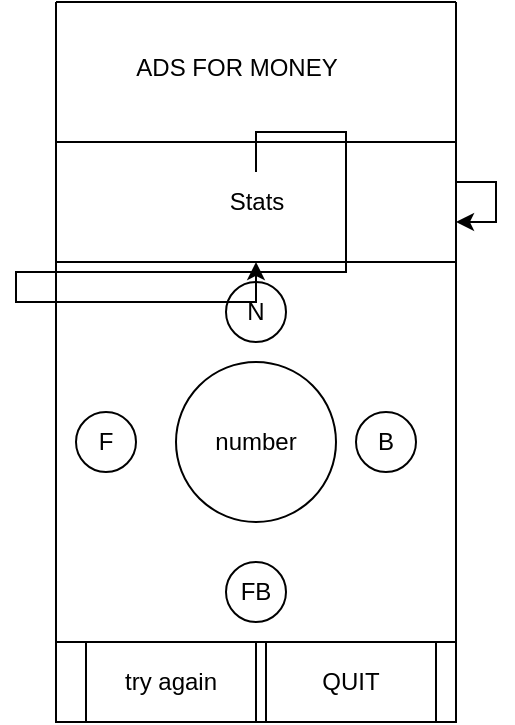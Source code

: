 <mxfile version="26.0.10">
  <diagram name="Page-1" id="DXRVm20zCoAOrl-fi9P4">
    <mxGraphModel dx="1050" dy="522" grid="1" gridSize="10" guides="1" tooltips="1" connect="1" arrows="1" fold="1" page="1" pageScale="1" pageWidth="850" pageHeight="1100" math="0" shadow="0">
      <root>
        <mxCell id="0" />
        <mxCell id="1" parent="0" />
        <mxCell id="Tyw8XItbseaXz_-Dn32P-1" value="" style="swimlane;startSize=0;" vertex="1" parent="1">
          <mxGeometry x="320" y="100" width="200" height="360" as="geometry" />
        </mxCell>
        <mxCell id="Tyw8XItbseaXz_-Dn32P-5" value="" style="swimlane;startSize=0;" vertex="1" parent="Tyw8XItbseaXz_-Dn32P-1">
          <mxGeometry width="200" height="70" as="geometry" />
        </mxCell>
        <mxCell id="Tyw8XItbseaXz_-Dn32P-9" value="try again" style="rounded=0;whiteSpace=wrap;html=1;" vertex="1" parent="Tyw8XItbseaXz_-Dn32P-1">
          <mxGeometry x="15" y="320" width="85" height="40" as="geometry" />
        </mxCell>
        <mxCell id="Tyw8XItbseaXz_-Dn32P-10" value="QUIT" style="rounded=0;whiteSpace=wrap;html=1;" vertex="1" parent="Tyw8XItbseaXz_-Dn32P-1">
          <mxGeometry x="105" y="320" width="85" height="40" as="geometry" />
        </mxCell>
        <mxCell id="Tyw8XItbseaXz_-Dn32P-3" value="" style="swimlane;startSize=0;" vertex="1" parent="1">
          <mxGeometry x="320" y="230" width="200" height="190" as="geometry" />
        </mxCell>
        <mxCell id="Tyw8XItbseaXz_-Dn32P-11" value="number" style="ellipse;whiteSpace=wrap;html=1;aspect=fixed;" vertex="1" parent="Tyw8XItbseaXz_-Dn32P-3">
          <mxGeometry x="60" y="50" width="80" height="80" as="geometry" />
        </mxCell>
        <mxCell id="Tyw8XItbseaXz_-Dn32P-12" value="F" style="ellipse;whiteSpace=wrap;html=1;aspect=fixed;" vertex="1" parent="Tyw8XItbseaXz_-Dn32P-3">
          <mxGeometry x="10" y="75" width="30" height="30" as="geometry" />
        </mxCell>
        <mxCell id="Tyw8XItbseaXz_-Dn32P-15" value="N" style="ellipse;whiteSpace=wrap;html=1;aspect=fixed;" vertex="1" parent="Tyw8XItbseaXz_-Dn32P-3">
          <mxGeometry x="85" y="10" width="30" height="30" as="geometry" />
        </mxCell>
        <mxCell id="Tyw8XItbseaXz_-Dn32P-14" value="B" style="ellipse;whiteSpace=wrap;html=1;aspect=fixed;" vertex="1" parent="Tyw8XItbseaXz_-Dn32P-3">
          <mxGeometry x="150" y="75" width="30" height="30" as="geometry" />
        </mxCell>
        <mxCell id="Tyw8XItbseaXz_-Dn32P-13" value="FB" style="ellipse;whiteSpace=wrap;html=1;aspect=fixed;" vertex="1" parent="Tyw8XItbseaXz_-Dn32P-3">
          <mxGeometry x="85" y="150" width="30" height="30" as="geometry" />
        </mxCell>
        <mxCell id="Tyw8XItbseaXz_-Dn32P-4" value="" style="swimlane;startSize=0;" vertex="1" parent="1">
          <mxGeometry x="320" y="170" width="200" height="60" as="geometry" />
        </mxCell>
        <mxCell id="Tyw8XItbseaXz_-Dn32P-6" value="" style="swimlane;startSize=0;" vertex="1" parent="1">
          <mxGeometry x="320" y="170" width="200" height="60" as="geometry" />
        </mxCell>
        <mxCell id="Tyw8XItbseaXz_-Dn32P-16" value="Stats" style="text;html=1;align=center;verticalAlign=middle;resizable=0;points=[];autosize=1;strokeColor=none;fillColor=none;" vertex="1" parent="Tyw8XItbseaXz_-Dn32P-6">
          <mxGeometry x="75" y="15" width="50" height="30" as="geometry" />
        </mxCell>
        <mxCell id="Tyw8XItbseaXz_-Dn32P-17" style="edgeStyle=orthogonalEdgeStyle;rounded=0;orthogonalLoop=1;jettySize=auto;html=1;" edge="1" parent="Tyw8XItbseaXz_-Dn32P-6" source="Tyw8XItbseaXz_-Dn32P-16" target="Tyw8XItbseaXz_-Dn32P-6">
          <mxGeometry relative="1" as="geometry" />
        </mxCell>
        <mxCell id="Tyw8XItbseaXz_-Dn32P-7" style="edgeStyle=orthogonalEdgeStyle;rounded=0;orthogonalLoop=1;jettySize=auto;html=1;exitX=0.5;exitY=1;exitDx=0;exitDy=0;" edge="1" parent="1" source="Tyw8XItbseaXz_-Dn32P-4" target="Tyw8XItbseaXz_-Dn32P-4">
          <mxGeometry relative="1" as="geometry" />
        </mxCell>
        <mxCell id="Tyw8XItbseaXz_-Dn32P-8" style="edgeStyle=orthogonalEdgeStyle;rounded=0;orthogonalLoop=1;jettySize=auto;html=1;" edge="1" parent="1" source="Tyw8XItbseaXz_-Dn32P-4" target="Tyw8XItbseaXz_-Dn32P-4">
          <mxGeometry relative="1" as="geometry" />
        </mxCell>
        <mxCell id="Tyw8XItbseaXz_-Dn32P-18" value="ADS FOR MONEY" style="text;html=1;align=center;verticalAlign=middle;resizable=0;points=[];autosize=1;strokeColor=none;fillColor=none;" vertex="1" parent="1">
          <mxGeometry x="350" y="118" width="120" height="30" as="geometry" />
        </mxCell>
      </root>
    </mxGraphModel>
  </diagram>
</mxfile>
